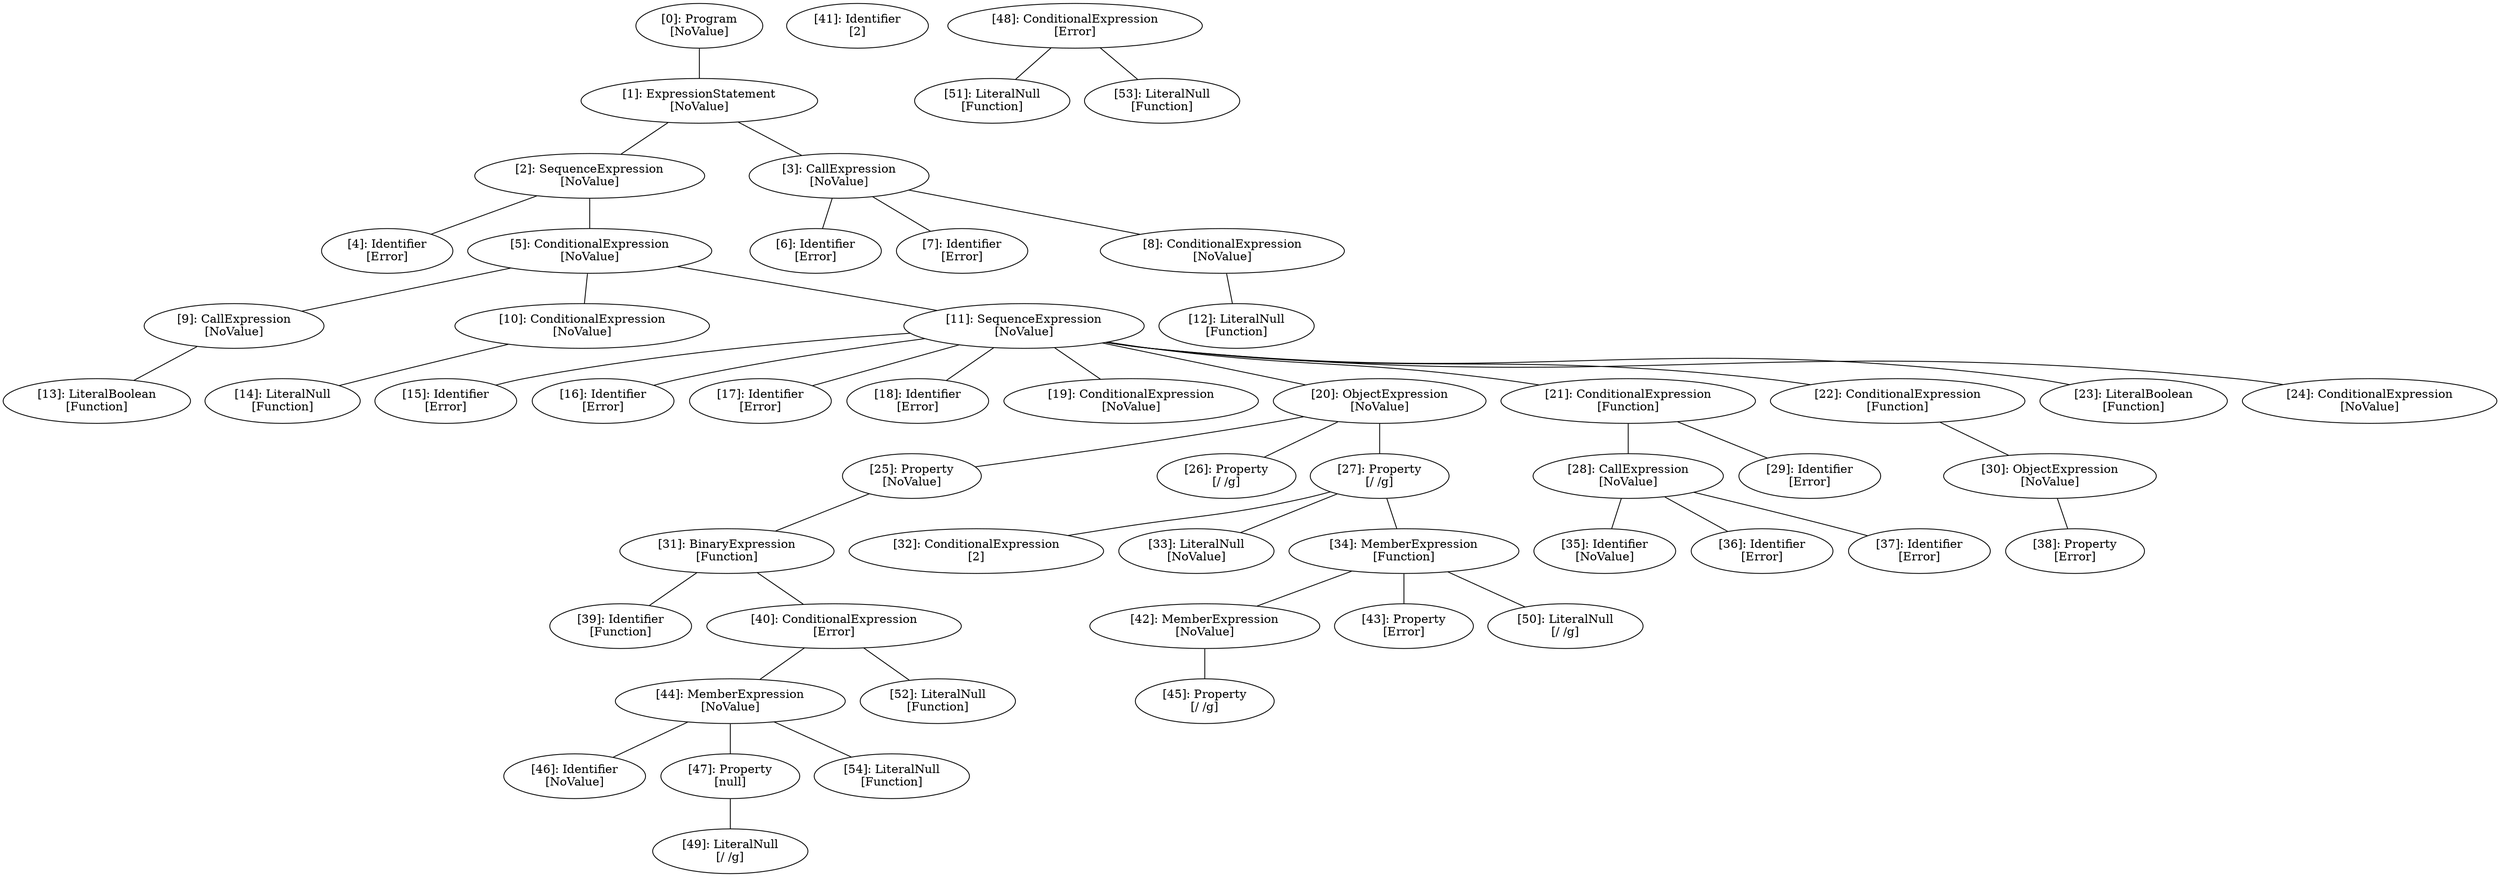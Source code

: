 // Result
graph {
	0 [label="[0]: Program
[NoValue]"]
	1 [label="[1]: ExpressionStatement
[NoValue]"]
	2 [label="[2]: SequenceExpression
[NoValue]"]
	3 [label="[3]: CallExpression
[NoValue]"]
	4 [label="[4]: Identifier
[Error]"]
	5 [label="[5]: ConditionalExpression
[NoValue]"]
	6 [label="[6]: Identifier
[Error]"]
	7 [label="[7]: Identifier
[Error]"]
	8 [label="[8]: ConditionalExpression
[NoValue]"]
	9 [label="[9]: CallExpression
[NoValue]"]
	10 [label="[10]: ConditionalExpression
[NoValue]"]
	11 [label="[11]: SequenceExpression
[NoValue]"]
	12 [label="[12]: LiteralNull
[Function]"]
	13 [label="[13]: LiteralBoolean
[Function]"]
	14 [label="[14]: LiteralNull
[Function]"]
	15 [label="[15]: Identifier
[Error]"]
	16 [label="[16]: Identifier
[Error]"]
	17 [label="[17]: Identifier
[Error]"]
	18 [label="[18]: Identifier
[Error]"]
	19 [label="[19]: ConditionalExpression
[NoValue]"]
	20 [label="[20]: ObjectExpression
[NoValue]"]
	21 [label="[21]: ConditionalExpression
[Function]"]
	22 [label="[22]: ConditionalExpression
[Function]"]
	23 [label="[23]: LiteralBoolean
[Function]"]
	24 [label="[24]: ConditionalExpression
[NoValue]"]
	25 [label="[25]: Property
[NoValue]"]
	26 [label="[26]: Property
[/ /g]"]
	27 [label="[27]: Property
[/ /g]"]
	28 [label="[28]: CallExpression
[NoValue]"]
	29 [label="[29]: Identifier
[Error]"]
	30 [label="[30]: ObjectExpression
[NoValue]"]
	31 [label="[31]: BinaryExpression
[Function]"]
	32 [label="[32]: ConditionalExpression
[2]"]
	33 [label="[33]: LiteralNull
[NoValue]"]
	34 [label="[34]: MemberExpression
[Function]"]
	35 [label="[35]: Identifier
[NoValue]"]
	36 [label="[36]: Identifier
[Error]"]
	37 [label="[37]: Identifier
[Error]"]
	38 [label="[38]: Property
[Error]"]
	39 [label="[39]: Identifier
[Function]"]
	40 [label="[40]: ConditionalExpression
[Error]"]
	41 [label="[41]: Identifier
[2]"]
	42 [label="[42]: MemberExpression
[NoValue]"]
	43 [label="[43]: Property
[Error]"]
	44 [label="[44]: MemberExpression
[NoValue]"]
	45 [label="[45]: Property
[/ /g]"]
	46 [label="[46]: Identifier
[NoValue]"]
	47 [label="[47]: Property
[null]"]
	48 [label="[48]: ConditionalExpression
[Error]"]
	49 [label="[49]: LiteralNull
[/ /g]"]
	50 [label="[50]: LiteralNull
[/ /g]"]
	51 [label="[51]: LiteralNull
[Function]"]
	52 [label="[52]: LiteralNull
[Function]"]
	53 [label="[53]: LiteralNull
[Function]"]
	54 [label="[54]: LiteralNull
[Function]"]
	0 -- 1
	1 -- 2
	1 -- 3
	2 -- 4
	2 -- 5
	3 -- 6
	3 -- 7
	3 -- 8
	5 -- 9
	5 -- 10
	5 -- 11
	8 -- 12
	9 -- 13
	10 -- 14
	11 -- 15
	11 -- 16
	11 -- 17
	11 -- 18
	11 -- 19
	11 -- 20
	11 -- 21
	11 -- 22
	11 -- 23
	11 -- 24
	20 -- 25
	20 -- 26
	20 -- 27
	21 -- 28
	21 -- 29
	22 -- 30
	25 -- 31
	27 -- 32
	27 -- 33
	27 -- 34
	28 -- 35
	28 -- 36
	28 -- 37
	30 -- 38
	31 -- 39
	31 -- 40
	34 -- 42
	34 -- 43
	34 -- 50
	40 -- 44
	40 -- 52
	42 -- 45
	44 -- 46
	44 -- 47
	44 -- 54
	47 -- 49
	48 -- 51
	48 -- 53
}
